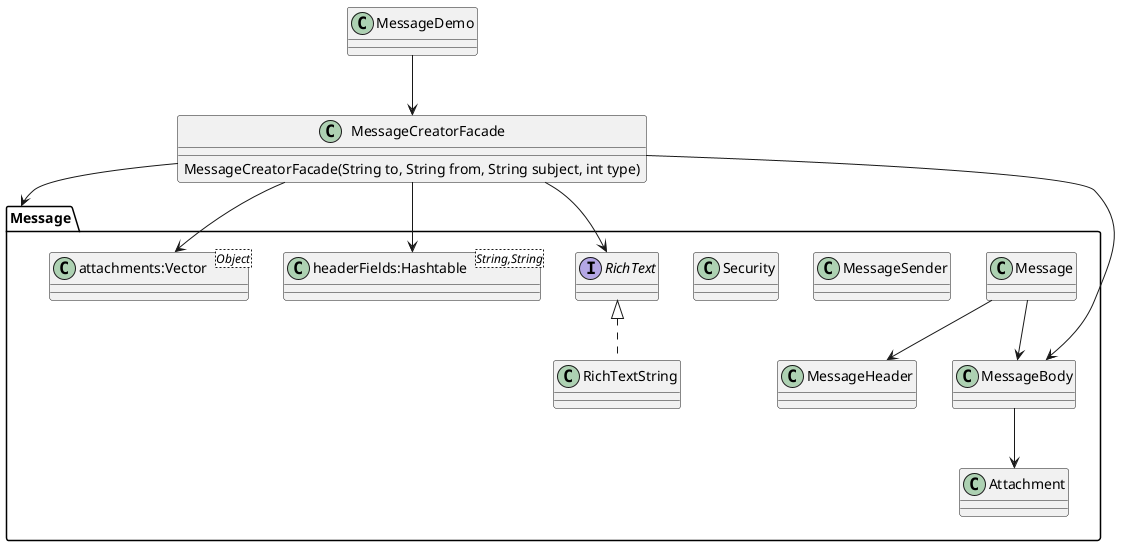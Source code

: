 @startuml Diagramme de classe
skinparam style strict7
package Message {
class Attachment 
class Message 
class MessageBody
class MessageHeader
class MessageSender 
class Security
interface RichText
class RichTextString implements RichText 

class "headerFields:Hashtable<String,String>" AS headerFields
class "attachments:Vector<Object>" as attachments

Message --> MessageHeader
Message --> MessageBody
MessageBody --> Attachment
}

class MessageCreatorFacade {
  MessageCreatorFacade(String to, String from, String subject, int type)
}
MessageCreatorFacade --> RichText
MessageCreatorFacade --> attachments
MessageCreatorFacade -down-> MessageBody
MessageCreatorFacade --> Message
MessageCreatorFacade --> headerFields

MessageDemo --> MessageCreatorFacade

@enduml
